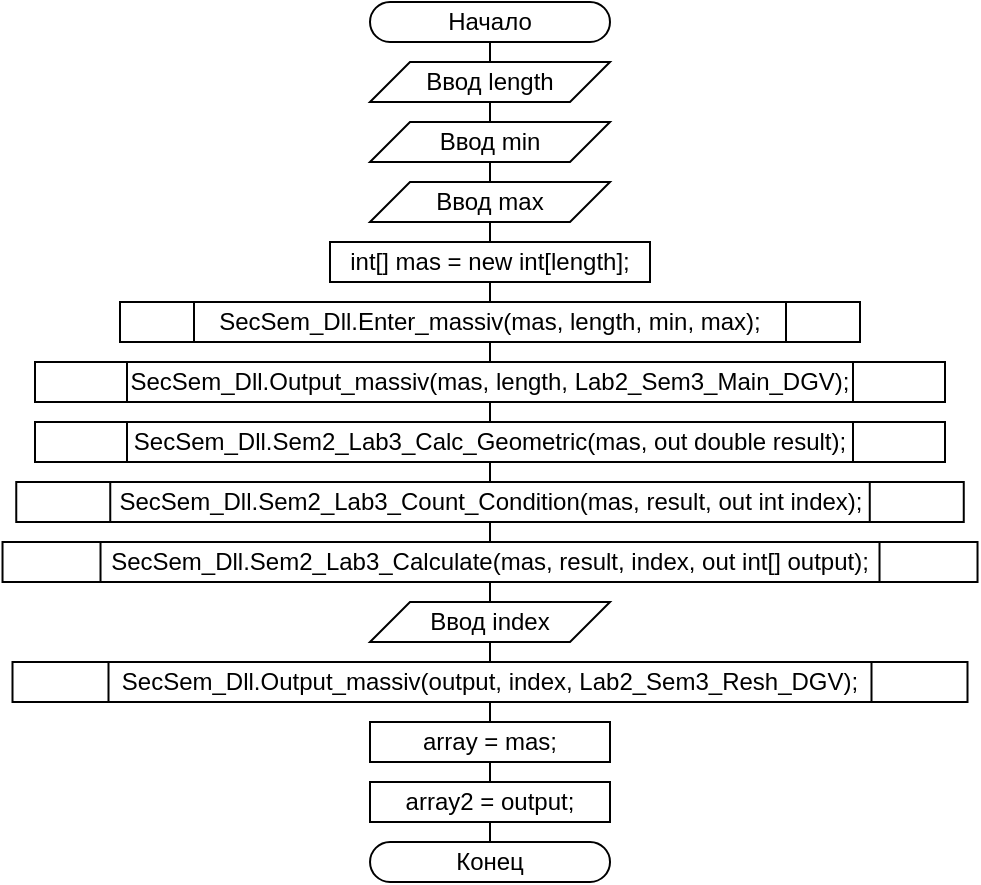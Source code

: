 <mxfile version="24.4.13" type="device">
  <diagram name="Страница — 1" id="0Me_hVA8JLuLEJQfANBF">
    <mxGraphModel dx="1430" dy="837" grid="1" gridSize="10" guides="1" tooltips="1" connect="1" arrows="1" fold="1" page="1" pageScale="1" pageWidth="827" pageHeight="1169" math="0" shadow="0">
      <root>
        <mxCell id="0" />
        <mxCell id="1" parent="0" />
        <mxCell id="YyzEPV21Y90kbuuKbUfG-1" value="Начало" style="rounded=1;whiteSpace=wrap;html=1;arcSize=50;" vertex="1" parent="1">
          <mxGeometry x="380" y="10" width="120" height="20" as="geometry" />
        </mxCell>
        <mxCell id="YyzEPV21Y90kbuuKbUfG-2" value="" style="endArrow=none;html=1;rounded=0;entryX=0.5;entryY=0;entryDx=0;entryDy=0;exitX=0.5;exitY=1;exitDx=0;exitDy=0;" edge="1" parent="1" source="YyzEPV21Y90kbuuKbUfG-1" target="YyzEPV21Y90kbuuKbUfG-4">
          <mxGeometry width="50" height="50" relative="1" as="geometry">
            <mxPoint x="480" y="100" as="sourcePoint" />
            <mxPoint x="590" y="110" as="targetPoint" />
          </mxGeometry>
        </mxCell>
        <mxCell id="YyzEPV21Y90kbuuKbUfG-4" value="Ввод length" style="shape=parallelogram;perimeter=parallelogramPerimeter;whiteSpace=wrap;html=1;fixedSize=1;" vertex="1" parent="1">
          <mxGeometry x="380" y="40" width="120" height="20" as="geometry" />
        </mxCell>
        <mxCell id="YyzEPV21Y90kbuuKbUfG-5" value="" style="endArrow=none;html=1;rounded=0;entryX=0.5;entryY=0;entryDx=0;entryDy=0;exitX=0.5;exitY=1;exitDx=0;exitDy=0;" edge="1" parent="1" target="YyzEPV21Y90kbuuKbUfG-6" source="YyzEPV21Y90kbuuKbUfG-4">
          <mxGeometry width="50" height="50" relative="1" as="geometry">
            <mxPoint x="440" y="70" as="sourcePoint" />
            <mxPoint x="590" y="150" as="targetPoint" />
          </mxGeometry>
        </mxCell>
        <mxCell id="YyzEPV21Y90kbuuKbUfG-6" value="Ввод min" style="shape=parallelogram;perimeter=parallelogramPerimeter;whiteSpace=wrap;html=1;fixedSize=1;" vertex="1" parent="1">
          <mxGeometry x="380" y="70" width="120" height="20" as="geometry" />
        </mxCell>
        <mxCell id="YyzEPV21Y90kbuuKbUfG-7" value="" style="endArrow=none;html=1;rounded=0;entryX=0.5;entryY=0;entryDx=0;entryDy=0;exitX=0.5;exitY=1;exitDx=0;exitDy=0;" edge="1" parent="1" target="YyzEPV21Y90kbuuKbUfG-8" source="YyzEPV21Y90kbuuKbUfG-6">
          <mxGeometry width="50" height="50" relative="1" as="geometry">
            <mxPoint x="490" y="130" as="sourcePoint" />
            <mxPoint x="610" y="130" as="targetPoint" />
          </mxGeometry>
        </mxCell>
        <mxCell id="YyzEPV21Y90kbuuKbUfG-8" value="Ввод max" style="shape=parallelogram;perimeter=parallelogramPerimeter;whiteSpace=wrap;html=1;fixedSize=1;" vertex="1" parent="1">
          <mxGeometry x="380" y="100" width="120" height="20" as="geometry" />
        </mxCell>
        <mxCell id="YyzEPV21Y90kbuuKbUfG-10" value="Ввод index" style="shape=parallelogram;perimeter=parallelogramPerimeter;whiteSpace=wrap;html=1;fixedSize=1;" vertex="1" parent="1">
          <mxGeometry x="380" y="310" width="120" height="20" as="geometry" />
        </mxCell>
        <mxCell id="YyzEPV21Y90kbuuKbUfG-11" value="int[] mas = new int[length];" style="rounded=0;whiteSpace=wrap;html=1;" vertex="1" parent="1">
          <mxGeometry x="360" y="130" width="160" height="20" as="geometry" />
        </mxCell>
        <mxCell id="YyzEPV21Y90kbuuKbUfG-12" value="" style="endArrow=none;html=1;rounded=0;entryX=0.5;entryY=1;entryDx=0;entryDy=0;exitX=0.5;exitY=0;exitDx=0;exitDy=0;" edge="1" parent="1" source="YyzEPV21Y90kbuuKbUfG-11" target="YyzEPV21Y90kbuuKbUfG-8">
          <mxGeometry width="50" height="50" relative="1" as="geometry">
            <mxPoint x="240" y="160" as="sourcePoint" />
            <mxPoint x="290" y="110" as="targetPoint" />
          </mxGeometry>
        </mxCell>
        <mxCell id="YyzEPV21Y90kbuuKbUfG-13" value="" style="endArrow=none;html=1;rounded=0;entryX=0.5;entryY=1;entryDx=0;entryDy=0;exitX=0.5;exitY=0;exitDx=0;exitDy=0;" edge="1" parent="1" source="YyzEPV21Y90kbuuKbUfG-16" target="YyzEPV21Y90kbuuKbUfG-11">
          <mxGeometry width="50" height="50" relative="1" as="geometry">
            <mxPoint x="380" y="240" as="sourcePoint" />
            <mxPoint x="310" y="210.833" as="targetPoint" />
          </mxGeometry>
        </mxCell>
        <mxCell id="YyzEPV21Y90kbuuKbUfG-16" value="SecSem_Dll.Enter_massiv(mas, length, min, max);" style="shape=process;whiteSpace=wrap;html=1;backgroundOutline=1;" vertex="1" parent="1">
          <mxGeometry x="255" y="160" width="370" height="20" as="geometry" />
        </mxCell>
        <mxCell id="YyzEPV21Y90kbuuKbUfG-17" value="" style="endArrow=none;html=1;rounded=0;entryX=0.5;entryY=1;entryDx=0;entryDy=0;exitX=0.5;exitY=0;exitDx=0;exitDy=0;" edge="1" parent="1" source="YyzEPV21Y90kbuuKbUfG-18" target="YyzEPV21Y90kbuuKbUfG-16">
          <mxGeometry width="50" height="50" relative="1" as="geometry">
            <mxPoint x="390" y="250" as="sourcePoint" />
            <mxPoint x="450" y="160" as="targetPoint" />
          </mxGeometry>
        </mxCell>
        <mxCell id="YyzEPV21Y90kbuuKbUfG-18" value="SecSem_Dll.Output_massiv(mas, length, Lab2_Sem3_Main_DGV);" style="shape=process;whiteSpace=wrap;html=1;backgroundOutline=1;" vertex="1" parent="1">
          <mxGeometry x="212.5" y="190" width="455" height="20" as="geometry" />
        </mxCell>
        <mxCell id="YyzEPV21Y90kbuuKbUfG-19" value="" style="endArrow=none;html=1;rounded=0;entryX=0.5;entryY=1;entryDx=0;entryDy=0;exitX=0.5;exitY=0;exitDx=0;exitDy=0;" edge="1" parent="1" source="YyzEPV21Y90kbuuKbUfG-20" target="YyzEPV21Y90kbuuKbUfG-18">
          <mxGeometry width="50" height="50" relative="1" as="geometry">
            <mxPoint x="395" y="350" as="sourcePoint" />
            <mxPoint x="455" y="260" as="targetPoint" />
          </mxGeometry>
        </mxCell>
        <mxCell id="YyzEPV21Y90kbuuKbUfG-20" value="SecSem_Dll.Sem2_Lab3_Calc_Geometric(mas, out double result);" style="shape=process;whiteSpace=wrap;html=1;backgroundOutline=1;" vertex="1" parent="1">
          <mxGeometry x="212.5" y="220" width="455" height="20" as="geometry" />
        </mxCell>
        <mxCell id="YyzEPV21Y90kbuuKbUfG-25" value="" style="endArrow=none;html=1;rounded=0;entryX=0.5;entryY=1;entryDx=0;entryDy=0;exitX=0.5;exitY=0;exitDx=0;exitDy=0;" edge="1" parent="1" source="YyzEPV21Y90kbuuKbUfG-26" target="YyzEPV21Y90kbuuKbUfG-20">
          <mxGeometry width="50" height="50" relative="1" as="geometry">
            <mxPoint x="405" y="360" as="sourcePoint" />
            <mxPoint x="450" y="220" as="targetPoint" />
          </mxGeometry>
        </mxCell>
        <mxCell id="YyzEPV21Y90kbuuKbUfG-26" value="SecSem_Dll.Sem2_Lab3_Count_Condition(mas, result, out int index);" style="shape=process;whiteSpace=wrap;html=1;backgroundOutline=1;" vertex="1" parent="1">
          <mxGeometry x="203.13" y="250" width="473.75" height="20" as="geometry" />
        </mxCell>
        <mxCell id="YyzEPV21Y90kbuuKbUfG-27" value="" style="endArrow=none;html=1;rounded=0;entryX=0.5;entryY=1;entryDx=0;entryDy=0;exitX=0.5;exitY=0;exitDx=0;exitDy=0;" edge="1" parent="1" source="YyzEPV21Y90kbuuKbUfG-28" target="YyzEPV21Y90kbuuKbUfG-26">
          <mxGeometry width="50" height="50" relative="1" as="geometry">
            <mxPoint x="415" y="370" as="sourcePoint" />
            <mxPoint x="460" y="230" as="targetPoint" />
          </mxGeometry>
        </mxCell>
        <mxCell id="YyzEPV21Y90kbuuKbUfG-28" value="SecSem_Dll.Sem2_Lab3_Calculate(mas, result, index, out int[] output);" style="shape=process;whiteSpace=wrap;html=1;backgroundOutline=1;" vertex="1" parent="1">
          <mxGeometry x="196.26" y="280" width="487.5" height="20" as="geometry" />
        </mxCell>
        <mxCell id="YyzEPV21Y90kbuuKbUfG-29" value="" style="endArrow=none;html=1;rounded=0;entryX=0.5;entryY=1;entryDx=0;entryDy=0;exitX=0.5;exitY=0;exitDx=0;exitDy=0;" edge="1" parent="1" source="YyzEPV21Y90kbuuKbUfG-10" target="YyzEPV21Y90kbuuKbUfG-28">
          <mxGeometry width="50" height="50" relative="1" as="geometry">
            <mxPoint x="440" y="310" as="sourcePoint" />
            <mxPoint x="470" y="240" as="targetPoint" />
          </mxGeometry>
        </mxCell>
        <mxCell id="YyzEPV21Y90kbuuKbUfG-31" value="" style="endArrow=none;html=1;rounded=0;entryX=0.5;entryY=1;entryDx=0;entryDy=0;exitX=0.5;exitY=0;exitDx=0;exitDy=0;" edge="1" parent="1" source="YyzEPV21Y90kbuuKbUfG-32" target="YyzEPV21Y90kbuuKbUfG-10">
          <mxGeometry width="50" height="50" relative="1" as="geometry">
            <mxPoint x="415" y="520" as="sourcePoint" />
            <mxPoint x="440" y="330" as="targetPoint" />
          </mxGeometry>
        </mxCell>
        <mxCell id="YyzEPV21Y90kbuuKbUfG-32" value="SecSem_Dll.Output_massiv(output, index, Lab2_Sem3_Resh_DGV);" style="shape=process;whiteSpace=wrap;html=1;backgroundOutline=1;" vertex="1" parent="1">
          <mxGeometry x="201.25" y="340" width="477.5" height="20" as="geometry" />
        </mxCell>
        <mxCell id="YyzEPV21Y90kbuuKbUfG-36" value="array = mas;" style="rounded=0;whiteSpace=wrap;html=1;" vertex="1" parent="1">
          <mxGeometry x="380" y="370" width="120" height="20" as="geometry" />
        </mxCell>
        <mxCell id="YyzEPV21Y90kbuuKbUfG-37" value="array2 = output;" style="rounded=0;whiteSpace=wrap;html=1;" vertex="1" parent="1">
          <mxGeometry x="380" y="400" width="120" height="20" as="geometry" />
        </mxCell>
        <mxCell id="YyzEPV21Y90kbuuKbUfG-38" value="" style="endArrow=none;html=1;rounded=0;entryX=0.5;entryY=0;entryDx=0;entryDy=0;exitX=0.5;exitY=1;exitDx=0;exitDy=0;" edge="1" parent="1" source="YyzEPV21Y90kbuuKbUfG-36" target="YyzEPV21Y90kbuuKbUfG-37">
          <mxGeometry width="50" height="50" relative="1" as="geometry">
            <mxPoint x="400" y="340" as="sourcePoint" />
            <mxPoint x="450" y="290" as="targetPoint" />
          </mxGeometry>
        </mxCell>
        <mxCell id="YyzEPV21Y90kbuuKbUfG-39" value="" style="endArrow=none;html=1;rounded=0;exitX=0.5;exitY=0;exitDx=0;exitDy=0;entryX=0.5;entryY=1;entryDx=0;entryDy=0;" edge="1" parent="1" source="YyzEPV21Y90kbuuKbUfG-36" target="YyzEPV21Y90kbuuKbUfG-32">
          <mxGeometry width="50" height="50" relative="1" as="geometry">
            <mxPoint x="490" y="440" as="sourcePoint" />
            <mxPoint x="540" y="390" as="targetPoint" />
          </mxGeometry>
        </mxCell>
        <mxCell id="YyzEPV21Y90kbuuKbUfG-40" value="" style="endArrow=none;html=1;rounded=0;exitX=0.5;exitY=1;exitDx=0;exitDy=0;" edge="1" parent="1" source="YyzEPV21Y90kbuuKbUfG-37" target="YyzEPV21Y90kbuuKbUfG-41">
          <mxGeometry width="50" height="50" relative="1" as="geometry">
            <mxPoint x="400" y="340" as="sourcePoint" />
            <mxPoint x="450" y="290" as="targetPoint" />
          </mxGeometry>
        </mxCell>
        <mxCell id="YyzEPV21Y90kbuuKbUfG-41" value="Конец" style="rounded=1;whiteSpace=wrap;html=1;arcSize=50;" vertex="1" parent="1">
          <mxGeometry x="380.01" y="430" width="120" height="20" as="geometry" />
        </mxCell>
      </root>
    </mxGraphModel>
  </diagram>
</mxfile>
